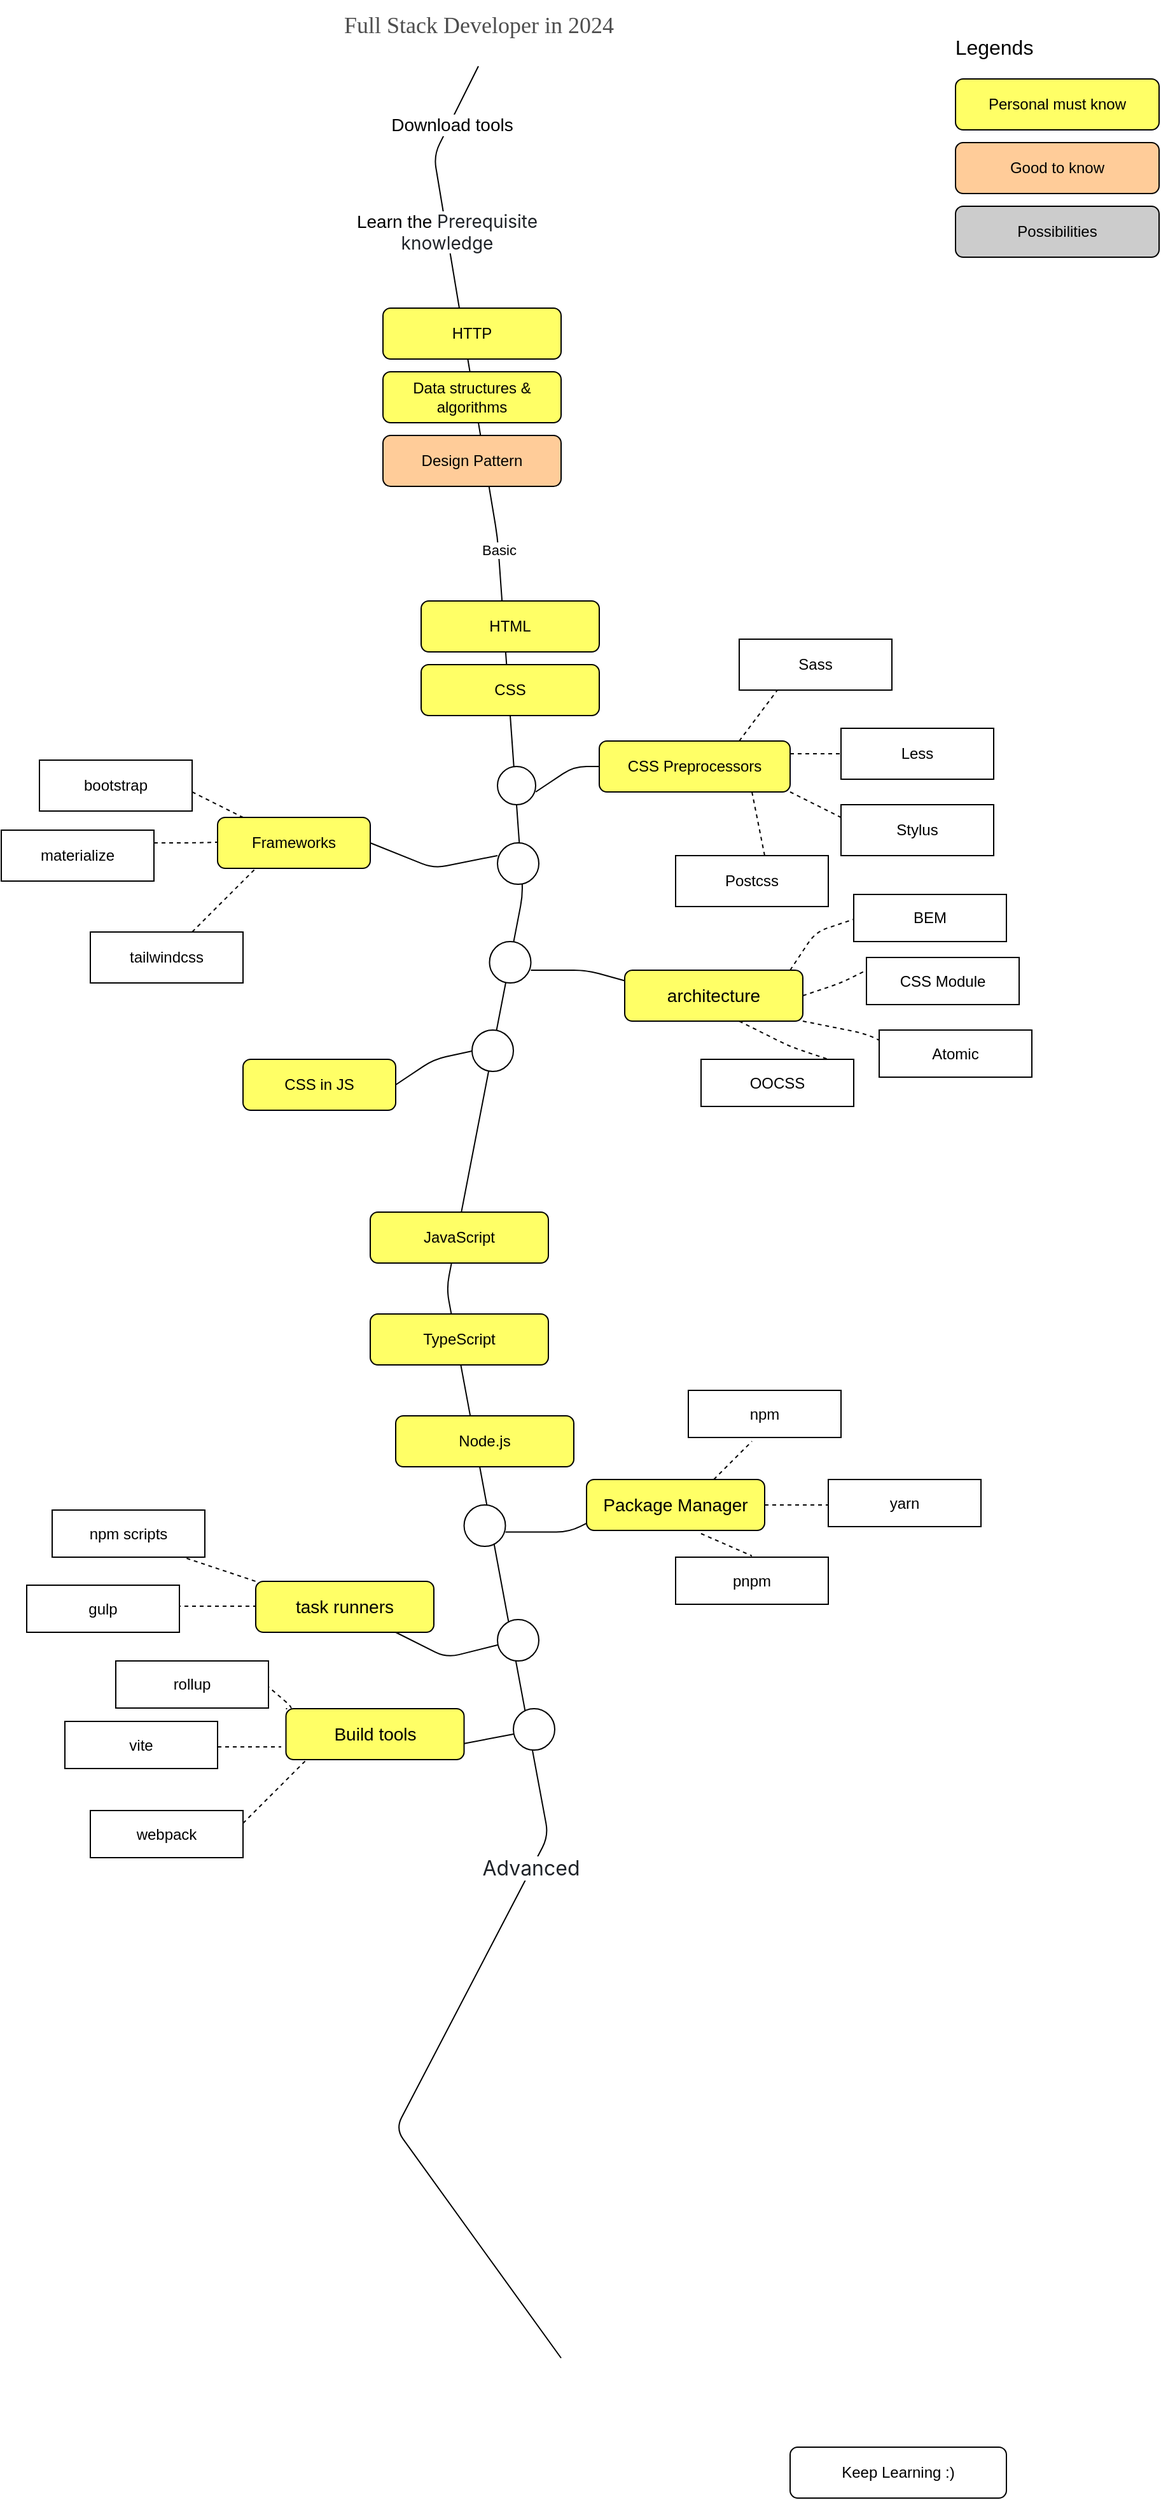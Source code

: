 <mxfile version="26.0.1">
  <diagram id="6a731a19-8d31-9384-78a2-239565b7b9f0" name="Page-1">
    <mxGraphModel dx="1434" dy="780" grid="1" gridSize="10" guides="1" tooltips="1" connect="1" arrows="1" fold="1" page="1" pageScale="1" pageWidth="1169" pageHeight="827" background="none" math="0" shadow="0">
      <root>
        <mxCell id="0" />
        <mxCell id="1" parent="0" />
        <mxCell id="o0vIgVdxRqHnW3IHY1vi-1782" value="Full Stack Developer in 2024" style="text;html=1;align=center;verticalAlign=middle;resizable=0;points=[];autosize=1;strokeColor=none;fillColor=none;fontFamily=Verdana;fontSize=18;fontColor=light-dark(#4d4d4d, #ededed);rounded=1;" vertex="1" parent="1">
          <mxGeometry x="445" y="18" width="280" height="40" as="geometry" />
        </mxCell>
        <mxCell id="o0vIgVdxRqHnW3IHY1vi-1783" value="Legends" style="text;html=1;align=center;verticalAlign=middle;resizable=0;points=[];autosize=1;strokeColor=none;fillColor=none;fontSize=16;rounded=1;" vertex="1" parent="1">
          <mxGeometry x="950" y="40" width="80" height="30" as="geometry" />
        </mxCell>
        <mxCell id="o0vIgVdxRqHnW3IHY1vi-1784" value="Personal must know" style="whiteSpace=wrap;html=1;fillColor=#FFFF66;gradientColor=none;rounded=1;" vertex="1" parent="1">
          <mxGeometry x="960" y="80" width="160" height="40" as="geometry" />
        </mxCell>
        <mxCell id="o0vIgVdxRqHnW3IHY1vi-1785" value="Good to know" style="whiteSpace=wrap;html=1;fillColor=#FFCC99;strokeColor=default;rounded=1;" vertex="1" parent="1">
          <mxGeometry x="960" y="130" width="160" height="40" as="geometry" />
        </mxCell>
        <mxCell id="o0vIgVdxRqHnW3IHY1vi-1786" value="Possibilities" style="whiteSpace=wrap;html=1;strokeColor=default;fillColor=#CCCCCC;rounded=1;" vertex="1" parent="1">
          <mxGeometry x="960" y="180" width="160" height="40" as="geometry" />
        </mxCell>
        <mxCell id="o0vIgVdxRqHnW3IHY1vi-1800" value="Keep Learning :)" style="whiteSpace=wrap;html=1;rounded=1;" vertex="1" parent="1">
          <mxGeometry x="830" y="1940" width="170" height="40" as="geometry" />
        </mxCell>
        <mxCell id="o0vIgVdxRqHnW3IHY1vi-1811" value="" style="endArrow=none;html=1;rounded=1;" edge="1" parent="1">
          <mxGeometry width="50" height="50" relative="1" as="geometry">
            <mxPoint x="650" y="1870" as="sourcePoint" />
            <mxPoint x="585" y="70" as="targetPoint" />
            <Array as="points">
              <mxPoint x="520" y="1690" />
              <mxPoint x="640" y="1460" />
              <mxPoint x="560" y="1030" />
              <mxPoint x="620" y="720" />
              <mxPoint x="600" y="440" />
              <mxPoint x="550" y="140" />
            </Array>
          </mxGeometry>
        </mxCell>
        <mxCell id="o0vIgVdxRqHnW3IHY1vi-1813" value="Download tools" style="edgeLabel;html=1;align=center;verticalAlign=middle;resizable=0;points=[];rounded=1;fontSize=14;" vertex="1" connectable="0" parent="o0vIgVdxRqHnW3IHY1vi-1811">
          <mxGeometry x="0.946" y="-2" relative="1" as="geometry">
            <mxPoint y="-1" as="offset" />
          </mxGeometry>
        </mxCell>
        <mxCell id="o0vIgVdxRqHnW3IHY1vi-1814" value="Learn the&amp;nbsp;&lt;span style=&quot;color: rgb(31, 35, 40); font-family: -apple-system, BlinkMacSystemFont, &amp;quot;Segoe UI&amp;quot;, &amp;quot;Noto Sans&amp;quot;, Helvetica, Arial, sans-serif, &amp;quot;Apple Color Emoji&amp;quot;, &amp;quot;Segoe UI Emoji&amp;quot;; text-align: left; text-wrap: wrap;&quot;&gt;Prerequisite knowledge&lt;/span&gt;" style="edgeLabel;html=1;align=center;verticalAlign=middle;resizable=0;points=[];rounded=1;fontSize=14;" vertex="1" connectable="0" parent="o0vIgVdxRqHnW3IHY1vi-1811">
          <mxGeometry x="0.754" y="-1" relative="1" as="geometry">
            <mxPoint x="-17" y="-93" as="offset" />
          </mxGeometry>
        </mxCell>
        <mxCell id="o0vIgVdxRqHnW3IHY1vi-1821" value="Basic" style="edgeLabel;html=1;align=center;verticalAlign=middle;resizable=0;points=[];rounded=1;" vertex="1" connectable="0" parent="o0vIgVdxRqHnW3IHY1vi-1811">
          <mxGeometry x="0.368" y="-2" relative="1" as="geometry">
            <mxPoint x="-17" y="-207" as="offset" />
          </mxGeometry>
        </mxCell>
        <mxCell id="o0vIgVdxRqHnW3IHY1vi-1926" value="&lt;span style=&quot;color: rgb(31, 35, 40); font-family: -apple-system, BlinkMacSystemFont, &amp;quot;Segoe UI&amp;quot;, &amp;quot;Noto Sans&amp;quot;, Helvetica, Arial, sans-serif, &amp;quot;Apple Color Emoji&amp;quot;, &amp;quot;Segoe UI Emoji&amp;quot;; font-size: 16px; text-align: left; text-wrap: wrap;&quot;&gt;Advanced&lt;/span&gt;" style="edgeLabel;html=1;align=center;verticalAlign=middle;resizable=0;points=[];rounded=1;" vertex="1" connectable="0" parent="o0vIgVdxRqHnW3IHY1vi-1811">
          <mxGeometry x="-0.522" y="1" relative="1" as="geometry">
            <mxPoint as="offset" />
          </mxGeometry>
        </mxCell>
        <mxCell id="o0vIgVdxRqHnW3IHY1vi-1815" value="HTML" style="rounded=1;whiteSpace=wrap;html=1;strokeColor=default;align=center;verticalAlign=middle;fontFamily=Helvetica;fontSize=12;fontColor=default;fillColor=#FFFF66;gradientColor=none;" vertex="1" parent="1">
          <mxGeometry x="540" y="490" width="140" height="40" as="geometry" />
        </mxCell>
        <mxCell id="o0vIgVdxRqHnW3IHY1vi-1816" value="Data structures &amp;amp; algorithms" style="rounded=1;whiteSpace=wrap;html=1;fontSize=12;strokeColor=default;align=center;verticalAlign=middle;fontFamily=Helvetica;fontColor=default;fillColor=#FFFF66;gradientColor=none;" vertex="1" parent="1">
          <mxGeometry x="510" y="310" width="140" height="40" as="geometry" />
        </mxCell>
        <mxCell id="o0vIgVdxRqHnW3IHY1vi-1820" value="Design Pattern" style="rounded=1;whiteSpace=wrap;html=1;strokeColor=default;align=center;verticalAlign=middle;fontFamily=Helvetica;fontSize=12;fontColor=default;fillColor=#FFCC99;gradientColor=none;" vertex="1" parent="1">
          <mxGeometry x="510" y="360" width="140" height="40" as="geometry" />
        </mxCell>
        <mxCell id="o0vIgVdxRqHnW3IHY1vi-1822" value="CSS" style="rounded=1;whiteSpace=wrap;html=1;strokeColor=default;align=center;verticalAlign=middle;fontFamily=Helvetica;fontSize=12;fontColor=default;fillColor=#FFFF66;gradientColor=none;" vertex="1" parent="1">
          <mxGeometry x="540" y="540" width="140" height="40" as="geometry" />
        </mxCell>
        <mxCell id="o0vIgVdxRqHnW3IHY1vi-1823" value="JavaScript" style="rounded=1;whiteSpace=wrap;html=1;strokeColor=default;align=center;verticalAlign=middle;fontFamily=Helvetica;fontSize=12;fontColor=default;fillColor=#FFFF66;gradientColor=none;" vertex="1" parent="1">
          <mxGeometry x="500" y="970" width="140" height="40" as="geometry" />
        </mxCell>
        <mxCell id="o0vIgVdxRqHnW3IHY1vi-1824" value="HTTP" style="rounded=1;whiteSpace=wrap;html=1;strokeColor=default;align=center;verticalAlign=middle;fontFamily=Helvetica;fontSize=12;fontColor=default;fillColor=#FFFF66;gradientColor=none;" vertex="1" parent="1">
          <mxGeometry x="510" y="260" width="140" height="40" as="geometry" />
        </mxCell>
        <mxCell id="o0vIgVdxRqHnW3IHY1vi-1825" value="TypeScript" style="rounded=1;whiteSpace=wrap;html=1;strokeColor=default;align=center;verticalAlign=middle;fontFamily=Helvetica;fontSize=12;fontColor=default;fillColor=#FFFF66;gradientColor=none;" vertex="1" parent="1">
          <mxGeometry x="500" y="1050" width="140" height="40" as="geometry" />
        </mxCell>
        <mxCell id="o0vIgVdxRqHnW3IHY1vi-1830" value="Node.js" style="rounded=1;whiteSpace=wrap;html=1;strokeColor=default;align=center;verticalAlign=middle;fontFamily=Helvetica;fontSize=12;fontColor=default;fillColor=#FFFF66;gradientColor=none;" vertex="1" parent="1">
          <mxGeometry x="520" y="1130" width="140" height="40" as="geometry" />
        </mxCell>
        <mxCell id="o0vIgVdxRqHnW3IHY1vi-1831" value="" style="ellipse;whiteSpace=wrap;html=1;aspect=fixed;rounded=1;" vertex="1" parent="1">
          <mxGeometry x="600" y="620" width="30" height="30" as="geometry" />
        </mxCell>
        <mxCell id="o0vIgVdxRqHnW3IHY1vi-1844" value="" style="endArrow=none;html=1;rounded=1;" edge="1" parent="1">
          <mxGeometry width="50" height="50" relative="1" as="geometry">
            <mxPoint x="630" y="640" as="sourcePoint" />
            <mxPoint x="680" y="620" as="targetPoint" />
            <Array as="points">
              <mxPoint x="660" y="620" />
            </Array>
          </mxGeometry>
        </mxCell>
        <mxCell id="o0vIgVdxRqHnW3IHY1vi-1845" value="&lt;div style=&quot;text-align: left;&quot;&gt;CSS Preprocessors&lt;/div&gt;" style="rounded=1;whiteSpace=wrap;html=1;strokeColor=default;align=center;verticalAlign=middle;fontFamily=Helvetica;fontSize=12;fontColor=default;fillColor=#FFFF66;gradientColor=none;" vertex="1" parent="1">
          <mxGeometry x="680" y="600" width="150" height="40" as="geometry" />
        </mxCell>
        <mxCell id="o0vIgVdxRqHnW3IHY1vi-1847" value="" style="endArrow=none;dashed=1;html=1;rounded=1;" edge="1" parent="1">
          <mxGeometry width="50" height="50" relative="1" as="geometry">
            <mxPoint x="830" y="610" as="sourcePoint" />
            <mxPoint x="870" y="610" as="targetPoint" />
          </mxGeometry>
        </mxCell>
        <mxCell id="o0vIgVdxRqHnW3IHY1vi-1848" value="" style="endArrow=none;dashed=1;html=1;rounded=1;exitX=1;exitY=1;exitDx=0;exitDy=0;" edge="1" parent="1" source="o0vIgVdxRqHnW3IHY1vi-1845">
          <mxGeometry width="50" height="50" relative="1" as="geometry">
            <mxPoint x="820" y="700" as="sourcePoint" />
            <mxPoint x="870" y="660" as="targetPoint" />
          </mxGeometry>
        </mxCell>
        <mxCell id="o0vIgVdxRqHnW3IHY1vi-1849" value="" style="endArrow=none;dashed=1;html=1;rounded=1;" edge="1" parent="1">
          <mxGeometry width="50" height="50" relative="1" as="geometry">
            <mxPoint x="810" y="690" as="sourcePoint" />
            <mxPoint x="800" y="640" as="targetPoint" />
          </mxGeometry>
        </mxCell>
        <mxCell id="o0vIgVdxRqHnW3IHY1vi-1850" value="" style="endArrow=none;dashed=1;html=1;rounded=1;" edge="1" parent="1">
          <mxGeometry width="50" height="50" relative="1" as="geometry">
            <mxPoint x="790" y="600" as="sourcePoint" />
            <mxPoint x="820" y="560" as="targetPoint" />
          </mxGeometry>
        </mxCell>
        <mxCell id="o0vIgVdxRqHnW3IHY1vi-1852" value="Sass" style="rounded=0;whiteSpace=wrap;html=1;" vertex="1" parent="1">
          <mxGeometry x="790" y="520" width="120" height="40" as="geometry" />
        </mxCell>
        <mxCell id="o0vIgVdxRqHnW3IHY1vi-1853" value="Less" style="rounded=0;whiteSpace=wrap;html=1;" vertex="1" parent="1">
          <mxGeometry x="870" y="590" width="120" height="40" as="geometry" />
        </mxCell>
        <mxCell id="o0vIgVdxRqHnW3IHY1vi-1854" value="Stylus" style="rounded=0;whiteSpace=wrap;html=1;" vertex="1" parent="1">
          <mxGeometry x="870" y="650" width="120" height="40" as="geometry" />
        </mxCell>
        <mxCell id="o0vIgVdxRqHnW3IHY1vi-1855" value="Postcss" style="rounded=0;whiteSpace=wrap;html=1;" vertex="1" parent="1">
          <mxGeometry x="740" y="690" width="120" height="40" as="geometry" />
        </mxCell>
        <mxCell id="o0vIgVdxRqHnW3IHY1vi-1856" value="" style="ellipse;whiteSpace=wrap;html=1;aspect=fixed;rounded=1;strokeColor=default;align=center;verticalAlign=middle;fontFamily=Helvetica;fontSize=12;fontColor=default;fillColor=default;" vertex="1" parent="1">
          <mxGeometry x="600" y="680" width="32.5" height="32.5" as="geometry" />
        </mxCell>
        <mxCell id="o0vIgVdxRqHnW3IHY1vi-1857" value="" style="endArrow=none;html=1;rounded=1;" edge="1" parent="1">
          <mxGeometry width="50" height="50" relative="1" as="geometry">
            <mxPoint x="500" y="680" as="sourcePoint" />
            <mxPoint x="600" y="690" as="targetPoint" />
            <Array as="points">
              <mxPoint x="550" y="700" />
            </Array>
          </mxGeometry>
        </mxCell>
        <mxCell id="o0vIgVdxRqHnW3IHY1vi-1858" value="Frameworks" style="rounded=1;whiteSpace=wrap;html=1;strokeColor=default;align=center;verticalAlign=middle;fontFamily=Helvetica;fontSize=12;fontColor=default;fillColor=#FFFF66;gradientColor=none;" vertex="1" parent="1">
          <mxGeometry x="380" y="660" width="120" height="40" as="geometry" />
        </mxCell>
        <mxCell id="o0vIgVdxRqHnW3IHY1vi-1859" value="" style="endArrow=none;dashed=1;html=1;rounded=1;" edge="1" parent="1">
          <mxGeometry width="50" height="50" relative="1" as="geometry">
            <mxPoint x="360" y="750" as="sourcePoint" />
            <mxPoint x="410" y="700" as="targetPoint" />
          </mxGeometry>
        </mxCell>
        <mxCell id="o0vIgVdxRqHnW3IHY1vi-1860" value="" style="endArrow=none;dashed=1;html=1;rounded=1;" edge="1" parent="1">
          <mxGeometry width="50" height="50" relative="1" as="geometry">
            <mxPoint x="330" y="680" as="sourcePoint" />
            <mxPoint x="380" y="679.5" as="targetPoint" />
            <Array as="points">
              <mxPoint x="360" y="680" />
            </Array>
          </mxGeometry>
        </mxCell>
        <mxCell id="o0vIgVdxRqHnW3IHY1vi-1861" value="" style="endArrow=none;dashed=1;html=1;rounded=1;" edge="1" parent="1">
          <mxGeometry width="50" height="50" relative="1" as="geometry">
            <mxPoint x="360" y="640" as="sourcePoint" />
            <mxPoint x="400" y="660" as="targetPoint" />
            <Array as="points">
              <mxPoint x="400" y="660" />
            </Array>
          </mxGeometry>
        </mxCell>
        <mxCell id="o0vIgVdxRqHnW3IHY1vi-1862" value="bootstrap" style="rounded=0;whiteSpace=wrap;html=1;" vertex="1" parent="1">
          <mxGeometry x="240" y="615" width="120" height="40" as="geometry" />
        </mxCell>
        <mxCell id="o0vIgVdxRqHnW3IHY1vi-1863" value="materialize" style="rounded=0;whiteSpace=wrap;html=1;" vertex="1" parent="1">
          <mxGeometry x="210" y="670" width="120" height="40" as="geometry" />
        </mxCell>
        <mxCell id="o0vIgVdxRqHnW3IHY1vi-1864" value="tailwindcss" style="rounded=0;whiteSpace=wrap;html=1;" vertex="1" parent="1">
          <mxGeometry x="280" y="750" width="120" height="40" as="geometry" />
        </mxCell>
        <mxCell id="o0vIgVdxRqHnW3IHY1vi-1865" value="" style="ellipse;whiteSpace=wrap;html=1;aspect=fixed;rounded=1;strokeColor=default;align=center;verticalAlign=middle;fontFamily=Helvetica;fontSize=12;fontColor=default;fillColor=default;" vertex="1" parent="1">
          <mxGeometry x="593.75" y="757.5" width="32.5" height="32.5" as="geometry" />
        </mxCell>
        <mxCell id="o0vIgVdxRqHnW3IHY1vi-1866" value="" style="endArrow=none;html=1;rounded=1;" edge="1" parent="1">
          <mxGeometry width="50" height="50" relative="1" as="geometry">
            <mxPoint x="626.25" y="780" as="sourcePoint" />
            <mxPoint x="706.25" y="790" as="targetPoint" />
            <Array as="points">
              <mxPoint x="670" y="780" />
            </Array>
          </mxGeometry>
        </mxCell>
        <mxCell id="o0vIgVdxRqHnW3IHY1vi-1867" value="&lt;font style=&quot;font-size: 14px;&quot;&gt;architecture&lt;/font&gt;" style="rounded=1;whiteSpace=wrap;html=1;strokeColor=default;align=center;verticalAlign=middle;fontFamily=Helvetica;fontSize=12;fontColor=default;fillColor=#FFFF66;gradientColor=none;" vertex="1" parent="1">
          <mxGeometry x="700" y="780" width="140" height="40" as="geometry" />
        </mxCell>
        <mxCell id="o0vIgVdxRqHnW3IHY1vi-1868" value="" style="endArrow=none;dashed=1;html=1;rounded=1;" edge="1" parent="1">
          <mxGeometry width="50" height="50" relative="1" as="geometry">
            <mxPoint x="830" y="780" as="sourcePoint" />
            <mxPoint x="880" y="740" as="targetPoint" />
            <Array as="points">
              <mxPoint x="850" y="750" />
            </Array>
          </mxGeometry>
        </mxCell>
        <mxCell id="o0vIgVdxRqHnW3IHY1vi-1869" value="" style="endArrow=none;dashed=1;html=1;rounded=1;" edge="1" parent="1">
          <mxGeometry width="50" height="50" relative="1" as="geometry">
            <mxPoint x="840" y="800" as="sourcePoint" />
            <mxPoint x="890" y="780" as="targetPoint" />
            <Array as="points">
              <mxPoint x="870" y="790" />
            </Array>
          </mxGeometry>
        </mxCell>
        <mxCell id="o0vIgVdxRqHnW3IHY1vi-1870" value="" style="endArrow=none;dashed=1;html=1;rounded=1;" edge="1" parent="1">
          <mxGeometry width="50" height="50" relative="1" as="geometry">
            <mxPoint x="840" y="820" as="sourcePoint" />
            <mxPoint x="910" y="840" as="targetPoint" />
            <Array as="points">
              <mxPoint x="890" y="830" />
            </Array>
          </mxGeometry>
        </mxCell>
        <mxCell id="o0vIgVdxRqHnW3IHY1vi-1871" value="" style="endArrow=none;dashed=1;html=1;rounded=1;" edge="1" parent="1">
          <mxGeometry width="50" height="50" relative="1" as="geometry">
            <mxPoint x="790" y="820" as="sourcePoint" />
            <mxPoint x="860" y="850" as="targetPoint" />
            <Array as="points">
              <mxPoint x="830" y="840" />
            </Array>
          </mxGeometry>
        </mxCell>
        <mxCell id="o0vIgVdxRqHnW3IHY1vi-1872" value="BEM" style="rounded=0;whiteSpace=wrap;html=1;" vertex="1" parent="1">
          <mxGeometry x="880" y="720.5" width="120" height="37" as="geometry" />
        </mxCell>
        <mxCell id="o0vIgVdxRqHnW3IHY1vi-1873" value="CSS Module" style="rounded=0;whiteSpace=wrap;html=1;" vertex="1" parent="1">
          <mxGeometry x="890" y="770" width="120" height="37" as="geometry" />
        </mxCell>
        <mxCell id="o0vIgVdxRqHnW3IHY1vi-1875" value="Atomic" style="rounded=0;whiteSpace=wrap;html=1;" vertex="1" parent="1">
          <mxGeometry x="900" y="827" width="120" height="37" as="geometry" />
        </mxCell>
        <mxCell id="o0vIgVdxRqHnW3IHY1vi-1876" value="OOCSS" style="rounded=0;whiteSpace=wrap;html=1;" vertex="1" parent="1">
          <mxGeometry x="760" y="850" width="120" height="37" as="geometry" />
        </mxCell>
        <mxCell id="o0vIgVdxRqHnW3IHY1vi-1885" value="" style="ellipse;whiteSpace=wrap;html=1;aspect=fixed;rounded=1;strokeColor=default;align=center;verticalAlign=middle;fontFamily=Helvetica;fontSize=12;fontColor=default;fillColor=default;" vertex="1" parent="1">
          <mxGeometry x="580" y="827" width="32.5" height="32.5" as="geometry" />
        </mxCell>
        <mxCell id="o0vIgVdxRqHnW3IHY1vi-1886" value="" style="endArrow=none;html=1;rounded=1;" edge="1" parent="1">
          <mxGeometry width="50" height="50" relative="1" as="geometry">
            <mxPoint x="520" y="870" as="sourcePoint" />
            <mxPoint x="580" y="843.5" as="targetPoint" />
            <Array as="points">
              <mxPoint x="550" y="850" />
            </Array>
          </mxGeometry>
        </mxCell>
        <mxCell id="o0vIgVdxRqHnW3IHY1vi-1888" value="CSS in JS" style="rounded=1;whiteSpace=wrap;html=1;strokeColor=default;align=center;verticalAlign=middle;fontFamily=Helvetica;fontSize=12;fontColor=default;fillColor=#FFFF66;gradientColor=none;" vertex="1" parent="1">
          <mxGeometry x="400" y="850" width="120" height="40" as="geometry" />
        </mxCell>
        <mxCell id="o0vIgVdxRqHnW3IHY1vi-1893" value="" style="ellipse;whiteSpace=wrap;html=1;aspect=fixed;rounded=1;strokeColor=default;align=center;verticalAlign=middle;fontFamily=Helvetica;fontSize=12;fontColor=default;fillColor=default;" vertex="1" parent="1">
          <mxGeometry x="573.75" y="1200" width="32.5" height="32.5" as="geometry" />
        </mxCell>
        <mxCell id="o0vIgVdxRqHnW3IHY1vi-1894" value="" style="endArrow=none;html=1;rounded=1;" edge="1" parent="1">
          <mxGeometry width="50" height="50" relative="1" as="geometry">
            <mxPoint x="606.25" y="1221.25" as="sourcePoint" />
            <mxPoint x="676.25" y="1211.25" as="targetPoint" />
            <Array as="points">
              <mxPoint x="656.25" y="1221.25" />
            </Array>
          </mxGeometry>
        </mxCell>
        <mxCell id="o0vIgVdxRqHnW3IHY1vi-1896" value="&lt;span style=&quot;font-size: 14px;&quot;&gt;Package Manager&lt;/span&gt;" style="rounded=1;whiteSpace=wrap;html=1;strokeColor=default;align=center;verticalAlign=middle;fontFamily=Helvetica;fontSize=12;fontColor=default;fillColor=#FFFF66;gradientColor=none;" vertex="1" parent="1">
          <mxGeometry x="670" y="1180" width="140" height="40" as="geometry" />
        </mxCell>
        <mxCell id="o0vIgVdxRqHnW3IHY1vi-1897" value="" style="endArrow=none;dashed=1;html=1;rounded=1;" edge="1" parent="1">
          <mxGeometry width="50" height="50" relative="1" as="geometry">
            <mxPoint x="770" y="1180" as="sourcePoint" />
            <mxPoint x="800" y="1150" as="targetPoint" />
          </mxGeometry>
        </mxCell>
        <mxCell id="o0vIgVdxRqHnW3IHY1vi-1898" value="" style="endArrow=none;dashed=1;html=1;rounded=1;" edge="1" parent="1">
          <mxGeometry width="50" height="50" relative="1" as="geometry">
            <mxPoint x="810" y="1200" as="sourcePoint" />
            <mxPoint x="860" y="1200" as="targetPoint" />
            <Array as="points">
              <mxPoint x="840" y="1200" />
            </Array>
          </mxGeometry>
        </mxCell>
        <mxCell id="o0vIgVdxRqHnW3IHY1vi-1899" value="" style="endArrow=none;dashed=1;html=1;rounded=1;" edge="1" parent="1">
          <mxGeometry width="50" height="50" relative="1" as="geometry">
            <mxPoint x="760" y="1222.5" as="sourcePoint" />
            <mxPoint x="800" y="1240" as="targetPoint" />
          </mxGeometry>
        </mxCell>
        <mxCell id="o0vIgVdxRqHnW3IHY1vi-1902" value="npm" style="rounded=0;whiteSpace=wrap;html=1;" vertex="1" parent="1">
          <mxGeometry x="750" y="1110" width="120" height="37" as="geometry" />
        </mxCell>
        <mxCell id="o0vIgVdxRqHnW3IHY1vi-1903" value="pnpm" style="rounded=0;whiteSpace=wrap;html=1;" vertex="1" parent="1">
          <mxGeometry x="740" y="1241" width="120" height="37" as="geometry" />
        </mxCell>
        <mxCell id="o0vIgVdxRqHnW3IHY1vi-1905" value="yarn" style="rounded=0;whiteSpace=wrap;html=1;" vertex="1" parent="1">
          <mxGeometry x="860" y="1180" width="120" height="37" as="geometry" />
        </mxCell>
        <mxCell id="o0vIgVdxRqHnW3IHY1vi-1906" value="" style="ellipse;whiteSpace=wrap;html=1;aspect=fixed;rounded=1;strokeColor=default;align=center;verticalAlign=middle;fontFamily=Helvetica;fontSize=12;fontColor=default;fillColor=default;" vertex="1" parent="1">
          <mxGeometry x="600" y="1290" width="32.5" height="32.5" as="geometry" />
        </mxCell>
        <mxCell id="o0vIgVdxRqHnW3IHY1vi-1907" value="" style="endArrow=none;html=1;rounded=1;" edge="1" parent="1">
          <mxGeometry width="50" height="50" relative="1" as="geometry">
            <mxPoint x="520" y="1300" as="sourcePoint" />
            <mxPoint x="600" y="1310" as="targetPoint" />
            <Array as="points">
              <mxPoint x="560" y="1320" />
            </Array>
          </mxGeometry>
        </mxCell>
        <mxCell id="o0vIgVdxRqHnW3IHY1vi-1909" value="&lt;span style=&quot;font-size: 14px;&quot;&gt;task runners&lt;/span&gt;" style="rounded=1;whiteSpace=wrap;html=1;strokeColor=default;align=center;verticalAlign=middle;fontFamily=Helvetica;fontSize=12;fontColor=default;fillColor=#FFFF66;gradientColor=none;" vertex="1" parent="1">
          <mxGeometry x="410" y="1260" width="140" height="40" as="geometry" />
        </mxCell>
        <mxCell id="o0vIgVdxRqHnW3IHY1vi-1910" value="" style="endArrow=none;dashed=1;html=1;rounded=1;" edge="1" parent="1">
          <mxGeometry width="50" height="50" relative="1" as="geometry">
            <mxPoint x="350" y="1240" as="sourcePoint" />
            <mxPoint x="410" y="1260" as="targetPoint" />
          </mxGeometry>
        </mxCell>
        <mxCell id="o0vIgVdxRqHnW3IHY1vi-1911" value="" style="endArrow=none;dashed=1;html=1;rounded=1;" edge="1" parent="1">
          <mxGeometry width="50" height="50" relative="1" as="geometry">
            <mxPoint x="330" y="1279.5" as="sourcePoint" />
            <mxPoint x="410" y="1279.5" as="targetPoint" />
            <Array as="points">
              <mxPoint x="380" y="1279.5" />
            </Array>
          </mxGeometry>
        </mxCell>
        <mxCell id="o0vIgVdxRqHnW3IHY1vi-1913" value="npm scripts" style="rounded=0;whiteSpace=wrap;html=1;" vertex="1" parent="1">
          <mxGeometry x="250" y="1204" width="120" height="37" as="geometry" />
        </mxCell>
        <mxCell id="o0vIgVdxRqHnW3IHY1vi-1914" value="gulp" style="rounded=0;whiteSpace=wrap;html=1;" vertex="1" parent="1">
          <mxGeometry x="230" y="1263" width="120" height="37" as="geometry" />
        </mxCell>
        <mxCell id="o0vIgVdxRqHnW3IHY1vi-1916" value="" style="ellipse;whiteSpace=wrap;html=1;aspect=fixed;rounded=1;strokeColor=default;align=center;verticalAlign=middle;fontFamily=Helvetica;fontSize=12;fontColor=default;fillColor=default;" vertex="1" parent="1">
          <mxGeometry x="612.5" y="1360" width="32.5" height="32.5" as="geometry" />
        </mxCell>
        <mxCell id="o0vIgVdxRqHnW3IHY1vi-1917" value="" style="endArrow=none;html=1;rounded=1;" edge="1" parent="1">
          <mxGeometry width="50" height="50" relative="1" as="geometry">
            <mxPoint x="560" y="1390" as="sourcePoint" />
            <mxPoint x="612.5" y="1380" as="targetPoint" />
          </mxGeometry>
        </mxCell>
        <mxCell id="o0vIgVdxRqHnW3IHY1vi-1918" value="&lt;span style=&quot;font-size: 14px;&quot;&gt;Build tools&lt;/span&gt;" style="rounded=1;whiteSpace=wrap;html=1;strokeColor=default;align=center;verticalAlign=middle;fontFamily=Helvetica;fontSize=12;fontColor=default;fillColor=#FFFF66;gradientColor=none;" vertex="1" parent="1">
          <mxGeometry x="433.75" y="1360" width="140" height="40" as="geometry" />
        </mxCell>
        <mxCell id="o0vIgVdxRqHnW3IHY1vi-1919" value="" style="endArrow=none;dashed=1;html=1;rounded=1;" edge="1" parent="1">
          <mxGeometry width="50" height="50" relative="1" as="geometry">
            <mxPoint x="400" y="1450" as="sourcePoint" />
            <mxPoint x="450" y="1400" as="targetPoint" />
          </mxGeometry>
        </mxCell>
        <mxCell id="o0vIgVdxRqHnW3IHY1vi-1921" value="" style="endArrow=none;dashed=1;html=1;rounded=1;" edge="1" parent="1">
          <mxGeometry width="50" height="50" relative="1" as="geometry">
            <mxPoint x="380" y="1390" as="sourcePoint" />
            <mxPoint x="430" y="1390" as="targetPoint" />
          </mxGeometry>
        </mxCell>
        <mxCell id="o0vIgVdxRqHnW3IHY1vi-1922" value="" style="endArrow=none;dashed=1;html=1;rounded=1;" edge="1" parent="1">
          <mxGeometry width="50" height="50" relative="1" as="geometry">
            <mxPoint x="413.75" y="1337.5" as="sourcePoint" />
            <mxPoint x="433.75" y="1360" as="targetPoint" />
            <Array as="points">
              <mxPoint x="440" y="1360" />
            </Array>
          </mxGeometry>
        </mxCell>
        <mxCell id="o0vIgVdxRqHnW3IHY1vi-1923" value="rollup" style="rounded=0;whiteSpace=wrap;html=1;" vertex="1" parent="1">
          <mxGeometry x="300" y="1322.5" width="120" height="37" as="geometry" />
        </mxCell>
        <mxCell id="o0vIgVdxRqHnW3IHY1vi-1924" value="vite" style="rounded=0;whiteSpace=wrap;html=1;" vertex="1" parent="1">
          <mxGeometry x="260" y="1370" width="120" height="37" as="geometry" />
        </mxCell>
        <mxCell id="o0vIgVdxRqHnW3IHY1vi-1925" value="webpack" style="rounded=0;whiteSpace=wrap;html=1;" vertex="1" parent="1">
          <mxGeometry x="280" y="1440" width="120" height="37" as="geometry" />
        </mxCell>
      </root>
    </mxGraphModel>
  </diagram>
</mxfile>

